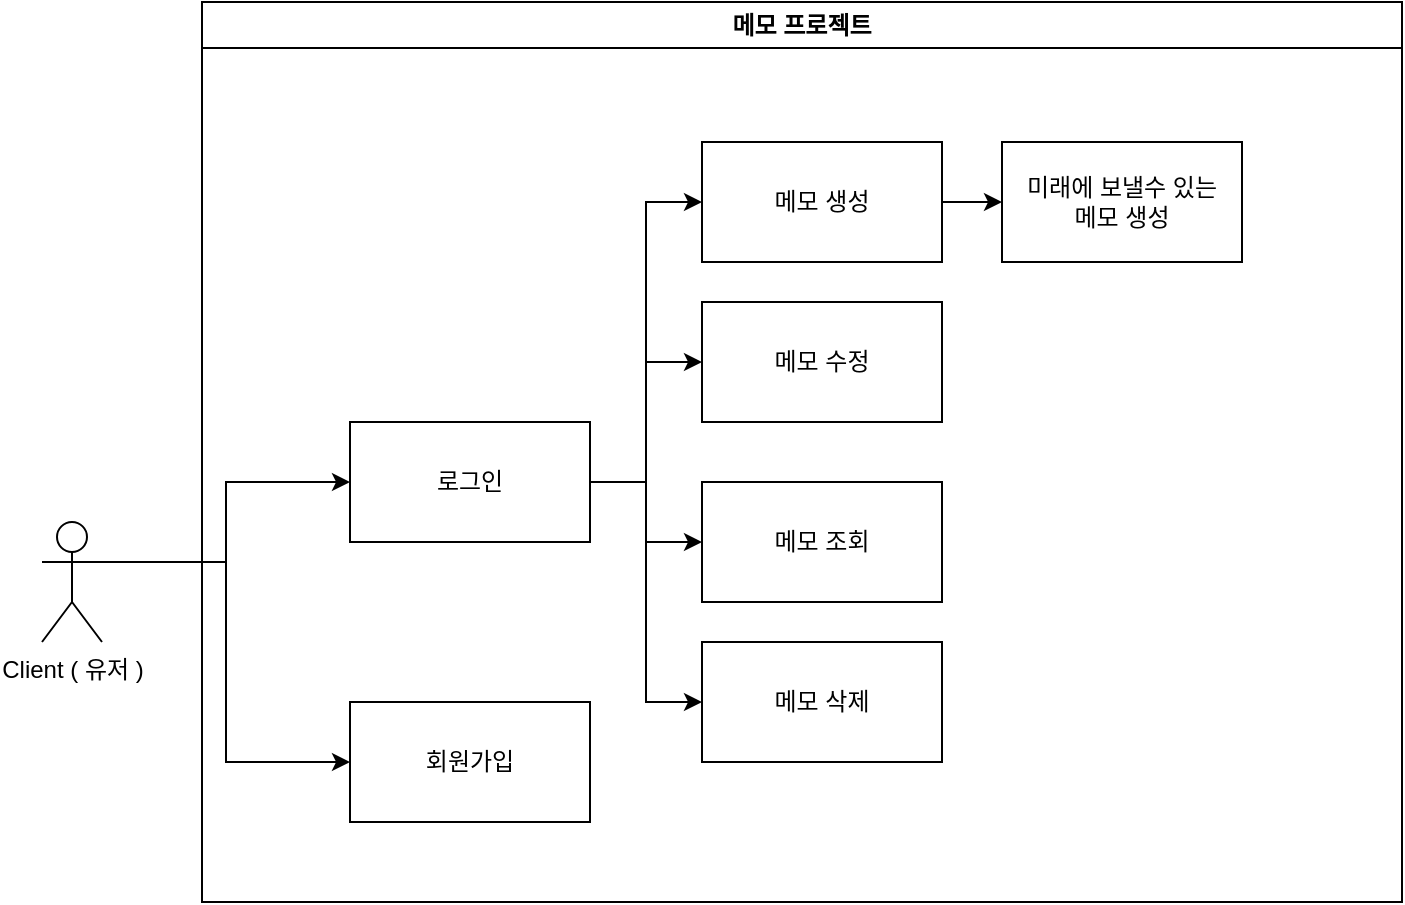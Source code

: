 <mxfile version="21.3.7" type="github">
  <diagram name="페이지-1" id="JBm67CYyKkPbc-wuF1qq">
    <mxGraphModel dx="1434" dy="796" grid="1" gridSize="10" guides="1" tooltips="1" connect="1" arrows="1" fold="1" page="1" pageScale="1" pageWidth="827" pageHeight="1169" math="0" shadow="0">
      <root>
        <mxCell id="0" />
        <mxCell id="1" parent="0" />
        <mxCell id="JmZYiQ4t1d9SgEHWBEl5-1" value="메모 프로젝트" style="swimlane;whiteSpace=wrap;html=1;" vertex="1" parent="1">
          <mxGeometry x="230" y="90" width="600" height="450" as="geometry" />
        </mxCell>
        <mxCell id="JmZYiQ4t1d9SgEHWBEl5-12" style="edgeStyle=orthogonalEdgeStyle;rounded=0;orthogonalLoop=1;jettySize=auto;html=1;exitX=1;exitY=0.5;exitDx=0;exitDy=0;entryX=0;entryY=0.5;entryDx=0;entryDy=0;" edge="1" parent="JmZYiQ4t1d9SgEHWBEl5-1" source="JmZYiQ4t1d9SgEHWBEl5-3" target="JmZYiQ4t1d9SgEHWBEl5-7">
          <mxGeometry relative="1" as="geometry" />
        </mxCell>
        <mxCell id="JmZYiQ4t1d9SgEHWBEl5-13" style="edgeStyle=orthogonalEdgeStyle;rounded=0;orthogonalLoop=1;jettySize=auto;html=1;exitX=1;exitY=0.5;exitDx=0;exitDy=0;entryX=0;entryY=0.5;entryDx=0;entryDy=0;" edge="1" parent="JmZYiQ4t1d9SgEHWBEl5-1" source="JmZYiQ4t1d9SgEHWBEl5-3" target="JmZYiQ4t1d9SgEHWBEl5-8">
          <mxGeometry relative="1" as="geometry" />
        </mxCell>
        <mxCell id="JmZYiQ4t1d9SgEHWBEl5-14" style="edgeStyle=orthogonalEdgeStyle;rounded=0;orthogonalLoop=1;jettySize=auto;html=1;exitX=1;exitY=0.5;exitDx=0;exitDy=0;entryX=0;entryY=0.5;entryDx=0;entryDy=0;" edge="1" parent="JmZYiQ4t1d9SgEHWBEl5-1" source="JmZYiQ4t1d9SgEHWBEl5-3" target="JmZYiQ4t1d9SgEHWBEl5-9">
          <mxGeometry relative="1" as="geometry" />
        </mxCell>
        <mxCell id="JmZYiQ4t1d9SgEHWBEl5-15" style="edgeStyle=orthogonalEdgeStyle;rounded=0;orthogonalLoop=1;jettySize=auto;html=1;exitX=1;exitY=0.5;exitDx=0;exitDy=0;entryX=0;entryY=0.5;entryDx=0;entryDy=0;" edge="1" parent="JmZYiQ4t1d9SgEHWBEl5-1" source="JmZYiQ4t1d9SgEHWBEl5-3" target="JmZYiQ4t1d9SgEHWBEl5-10">
          <mxGeometry relative="1" as="geometry" />
        </mxCell>
        <mxCell id="JmZYiQ4t1d9SgEHWBEl5-3" value="로그인" style="rounded=0;whiteSpace=wrap;html=1;" vertex="1" parent="JmZYiQ4t1d9SgEHWBEl5-1">
          <mxGeometry x="74" y="210" width="120" height="60" as="geometry" />
        </mxCell>
        <mxCell id="JmZYiQ4t1d9SgEHWBEl5-4" value="회원가입" style="rounded=0;whiteSpace=wrap;html=1;" vertex="1" parent="JmZYiQ4t1d9SgEHWBEl5-1">
          <mxGeometry x="74" y="350" width="120" height="60" as="geometry" />
        </mxCell>
        <mxCell id="JmZYiQ4t1d9SgEHWBEl5-16" style="edgeStyle=orthogonalEdgeStyle;rounded=0;orthogonalLoop=1;jettySize=auto;html=1;exitX=1;exitY=0.5;exitDx=0;exitDy=0;entryX=0;entryY=0.5;entryDx=0;entryDy=0;" edge="1" parent="JmZYiQ4t1d9SgEHWBEl5-1" source="JmZYiQ4t1d9SgEHWBEl5-7" target="JmZYiQ4t1d9SgEHWBEl5-11">
          <mxGeometry relative="1" as="geometry" />
        </mxCell>
        <mxCell id="JmZYiQ4t1d9SgEHWBEl5-7" value="메모 생성" style="rounded=0;whiteSpace=wrap;html=1;" vertex="1" parent="JmZYiQ4t1d9SgEHWBEl5-1">
          <mxGeometry x="250" y="70" width="120" height="60" as="geometry" />
        </mxCell>
        <mxCell id="JmZYiQ4t1d9SgEHWBEl5-8" value="메모 수정" style="rounded=0;whiteSpace=wrap;html=1;" vertex="1" parent="JmZYiQ4t1d9SgEHWBEl5-1">
          <mxGeometry x="250" y="150" width="120" height="60" as="geometry" />
        </mxCell>
        <mxCell id="JmZYiQ4t1d9SgEHWBEl5-9" value="메모 조회" style="rounded=0;whiteSpace=wrap;html=1;" vertex="1" parent="JmZYiQ4t1d9SgEHWBEl5-1">
          <mxGeometry x="250" y="240" width="120" height="60" as="geometry" />
        </mxCell>
        <mxCell id="JmZYiQ4t1d9SgEHWBEl5-10" value="메모 삭제" style="rounded=0;whiteSpace=wrap;html=1;" vertex="1" parent="JmZYiQ4t1d9SgEHWBEl5-1">
          <mxGeometry x="250" y="320" width="120" height="60" as="geometry" />
        </mxCell>
        <mxCell id="JmZYiQ4t1d9SgEHWBEl5-11" value="미래에 보낼수 있는 &lt;br&gt;메모 생성" style="rounded=0;whiteSpace=wrap;html=1;" vertex="1" parent="JmZYiQ4t1d9SgEHWBEl5-1">
          <mxGeometry x="400" y="70" width="120" height="60" as="geometry" />
        </mxCell>
        <mxCell id="JmZYiQ4t1d9SgEHWBEl5-5" style="edgeStyle=orthogonalEdgeStyle;rounded=0;orthogonalLoop=1;jettySize=auto;html=1;exitX=1;exitY=0.333;exitDx=0;exitDy=0;exitPerimeter=0;entryX=0;entryY=0.5;entryDx=0;entryDy=0;" edge="1" parent="1" source="JmZYiQ4t1d9SgEHWBEl5-2" target="JmZYiQ4t1d9SgEHWBEl5-3">
          <mxGeometry relative="1" as="geometry" />
        </mxCell>
        <mxCell id="JmZYiQ4t1d9SgEHWBEl5-6" style="edgeStyle=orthogonalEdgeStyle;rounded=0;orthogonalLoop=1;jettySize=auto;html=1;exitX=1;exitY=0.333;exitDx=0;exitDy=0;exitPerimeter=0;entryX=0;entryY=0.5;entryDx=0;entryDy=0;" edge="1" parent="1" source="JmZYiQ4t1d9SgEHWBEl5-2" target="JmZYiQ4t1d9SgEHWBEl5-4">
          <mxGeometry relative="1" as="geometry" />
        </mxCell>
        <mxCell id="JmZYiQ4t1d9SgEHWBEl5-2" value="Client ( 유저 )" style="shape=umlActor;verticalLabelPosition=bottom;verticalAlign=top;html=1;outlineConnect=0;" vertex="1" parent="1">
          <mxGeometry x="150" y="350" width="30" height="60" as="geometry" />
        </mxCell>
      </root>
    </mxGraphModel>
  </diagram>
</mxfile>
